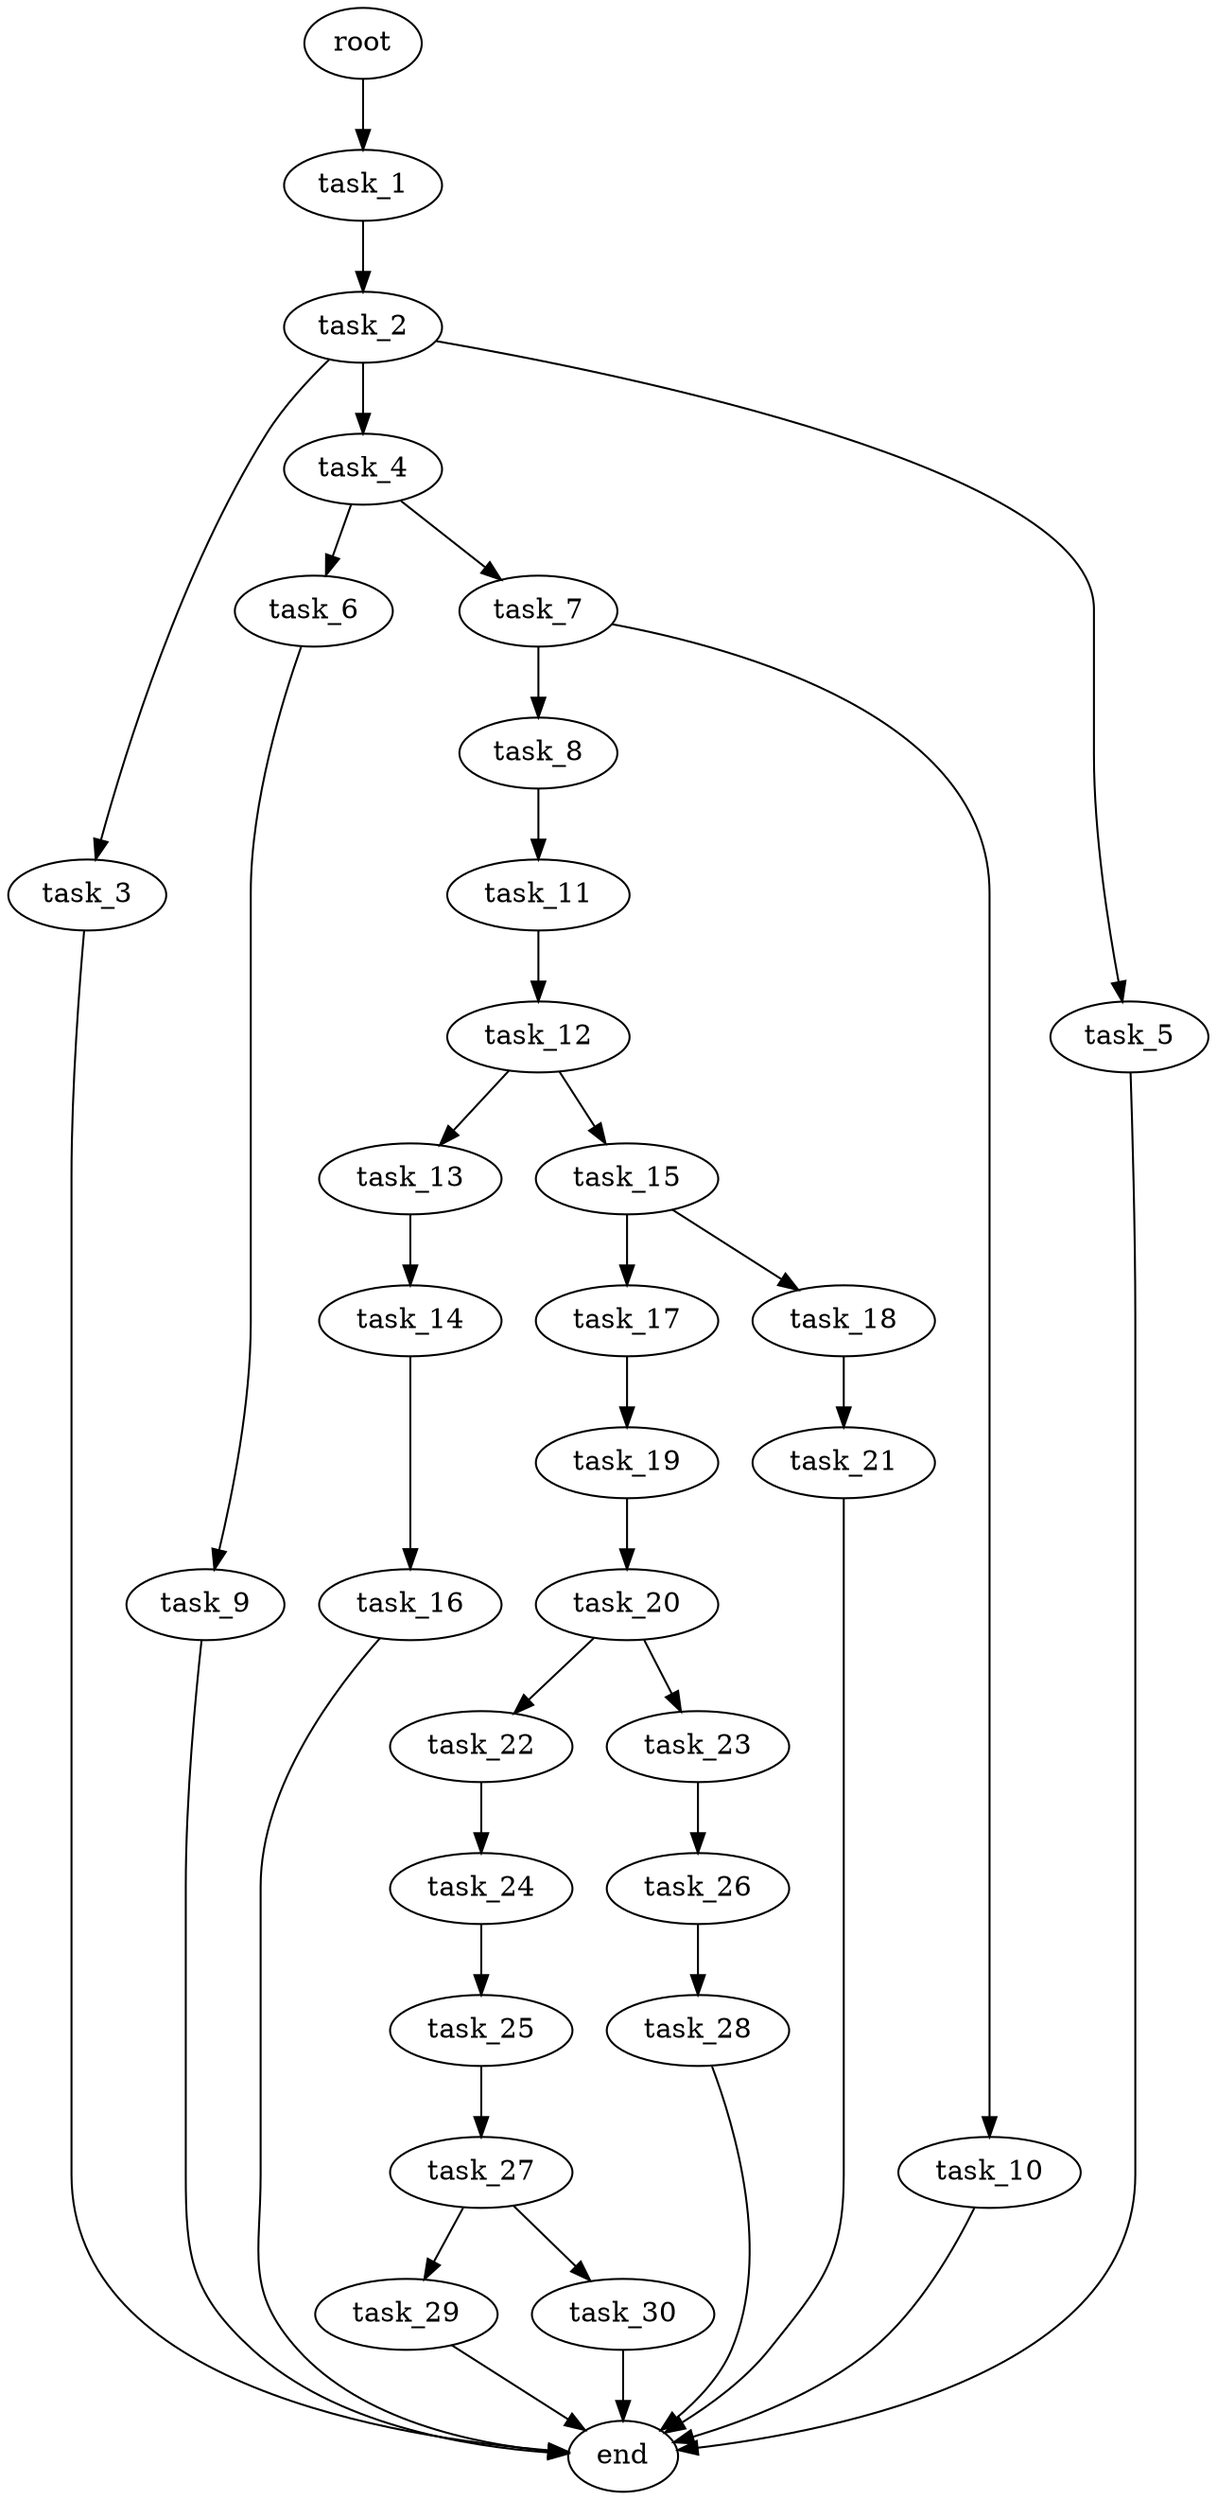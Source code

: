 digraph G {
  root [size="0.000000e+00"];
  task_1 [size="5.584186e+10"];
  task_2 [size="9.576200e+10"];
  task_3 [size="9.209120e+10"];
  task_4 [size="5.967143e+09"];
  task_5 [size="3.494126e+10"];
  task_6 [size="8.487666e+10"];
  task_7 [size="8.667858e+10"];
  task_8 [size="8.190286e+10"];
  task_9 [size="2.947678e+10"];
  task_10 [size="1.442258e+10"];
  task_11 [size="8.533269e+10"];
  task_12 [size="9.718224e+10"];
  task_13 [size="9.129626e+10"];
  task_14 [size="2.425732e+10"];
  task_15 [size="8.278390e+10"];
  task_16 [size="5.596008e+09"];
  task_17 [size="1.378875e+10"];
  task_18 [size="9.620558e+10"];
  task_19 [size="7.039925e+10"];
  task_20 [size="3.775230e+10"];
  task_21 [size="2.644425e+09"];
  task_22 [size="9.649167e+10"];
  task_23 [size="3.717471e+10"];
  task_24 [size="7.014316e+10"];
  task_25 [size="6.627810e+10"];
  task_26 [size="7.386292e+09"];
  task_27 [size="8.374535e+10"];
  task_28 [size="8.704899e+10"];
  task_29 [size="3.028271e+09"];
  task_30 [size="3.653077e+10"];
  end [size="0.000000e+00"];

  root -> task_1 [size="1.000000e-12"];
  task_1 -> task_2 [size="9.576200e+08"];
  task_2 -> task_3 [size="9.209120e+08"];
  task_2 -> task_4 [size="5.967143e+07"];
  task_2 -> task_5 [size="3.494126e+08"];
  task_3 -> end [size="1.000000e-12"];
  task_4 -> task_6 [size="8.487666e+08"];
  task_4 -> task_7 [size="8.667858e+08"];
  task_5 -> end [size="1.000000e-12"];
  task_6 -> task_9 [size="2.947678e+08"];
  task_7 -> task_8 [size="8.190286e+08"];
  task_7 -> task_10 [size="1.442258e+08"];
  task_8 -> task_11 [size="8.533269e+08"];
  task_9 -> end [size="1.000000e-12"];
  task_10 -> end [size="1.000000e-12"];
  task_11 -> task_12 [size="9.718224e+08"];
  task_12 -> task_13 [size="9.129626e+08"];
  task_12 -> task_15 [size="8.278390e+08"];
  task_13 -> task_14 [size="2.425732e+08"];
  task_14 -> task_16 [size="5.596008e+07"];
  task_15 -> task_17 [size="1.378875e+08"];
  task_15 -> task_18 [size="9.620558e+08"];
  task_16 -> end [size="1.000000e-12"];
  task_17 -> task_19 [size="7.039925e+08"];
  task_18 -> task_21 [size="2.644425e+07"];
  task_19 -> task_20 [size="3.775230e+08"];
  task_20 -> task_22 [size="9.649167e+08"];
  task_20 -> task_23 [size="3.717471e+08"];
  task_21 -> end [size="1.000000e-12"];
  task_22 -> task_24 [size="7.014316e+08"];
  task_23 -> task_26 [size="7.386292e+07"];
  task_24 -> task_25 [size="6.627810e+08"];
  task_25 -> task_27 [size="8.374535e+08"];
  task_26 -> task_28 [size="8.704899e+08"];
  task_27 -> task_29 [size="3.028271e+07"];
  task_27 -> task_30 [size="3.653077e+08"];
  task_28 -> end [size="1.000000e-12"];
  task_29 -> end [size="1.000000e-12"];
  task_30 -> end [size="1.000000e-12"];
}
